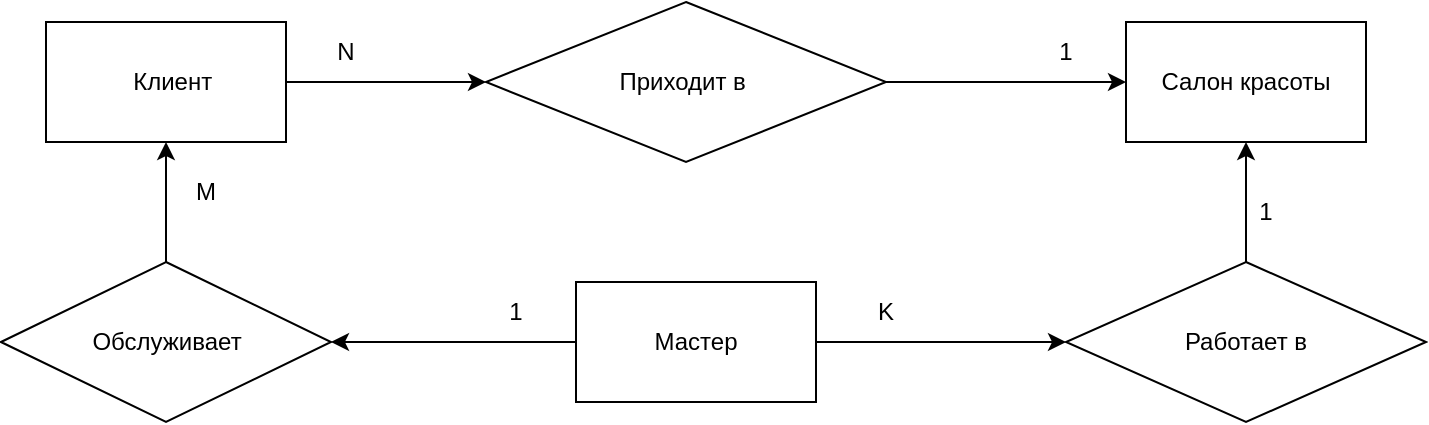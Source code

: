 <mxfile version="24.0.1" type="device">
  <diagram id="R2lEEEUBdFMjLlhIrx00" name="Page-1">
    <mxGraphModel dx="1386" dy="791" grid="1" gridSize="10" guides="1" tooltips="1" connect="1" arrows="1" fold="1" page="1" pageScale="1" pageWidth="850" pageHeight="1100" math="0" shadow="0" extFonts="Permanent Marker^https://fonts.googleapis.com/css?family=Permanent+Marker">
      <root>
        <mxCell id="0" />
        <mxCell id="1" parent="0" />
        <mxCell id="hTlKo507rLQ-u3xxStY1-4" value="" style="edgeStyle=orthogonalEdgeStyle;rounded=0;orthogonalLoop=1;jettySize=auto;html=1;" edge="1" parent="1" source="hTlKo507rLQ-u3xxStY1-2" target="hTlKo507rLQ-u3xxStY1-3">
          <mxGeometry relative="1" as="geometry" />
        </mxCell>
        <mxCell id="hTlKo507rLQ-u3xxStY1-2" value="&amp;nbsp; Клиент" style="rounded=0;whiteSpace=wrap;html=1;" vertex="1" parent="1">
          <mxGeometry x="100" y="230" width="120" height="60" as="geometry" />
        </mxCell>
        <mxCell id="hTlKo507rLQ-u3xxStY1-6" value="" style="edgeStyle=orthogonalEdgeStyle;rounded=0;orthogonalLoop=1;jettySize=auto;html=1;" edge="1" parent="1" source="hTlKo507rLQ-u3xxStY1-3" target="hTlKo507rLQ-u3xxStY1-5">
          <mxGeometry relative="1" as="geometry" />
        </mxCell>
        <mxCell id="hTlKo507rLQ-u3xxStY1-3" value="Приходит в&amp;nbsp;" style="rhombus;whiteSpace=wrap;html=1;rounded=0;" vertex="1" parent="1">
          <mxGeometry x="320" y="220" width="200" height="80" as="geometry" />
        </mxCell>
        <mxCell id="hTlKo507rLQ-u3xxStY1-5" value="Салон красоты" style="whiteSpace=wrap;html=1;rounded=0;" vertex="1" parent="1">
          <mxGeometry x="640" y="230" width="120" height="60" as="geometry" />
        </mxCell>
        <mxCell id="hTlKo507rLQ-u3xxStY1-7" value="N" style="text;html=1;align=center;verticalAlign=middle;whiteSpace=wrap;rounded=0;" vertex="1" parent="1">
          <mxGeometry x="220" y="230" width="60" height="30" as="geometry" />
        </mxCell>
        <mxCell id="hTlKo507rLQ-u3xxStY1-8" value="1" style="text;html=1;align=center;verticalAlign=middle;whiteSpace=wrap;rounded=0;" vertex="1" parent="1">
          <mxGeometry x="580" y="230" width="60" height="30" as="geometry" />
        </mxCell>
        <mxCell id="hTlKo507rLQ-u3xxStY1-12" style="edgeStyle=orthogonalEdgeStyle;rounded=0;orthogonalLoop=1;jettySize=auto;html=1;entryX=0.5;entryY=1;entryDx=0;entryDy=0;" edge="1" parent="1" source="hTlKo507rLQ-u3xxStY1-11" target="hTlKo507rLQ-u3xxStY1-5">
          <mxGeometry relative="1" as="geometry" />
        </mxCell>
        <mxCell id="hTlKo507rLQ-u3xxStY1-11" value="Работает в" style="rhombus;whiteSpace=wrap;html=1;" vertex="1" parent="1">
          <mxGeometry x="610" y="350" width="180" height="80" as="geometry" />
        </mxCell>
        <mxCell id="hTlKo507rLQ-u3xxStY1-16" style="edgeStyle=orthogonalEdgeStyle;rounded=0;orthogonalLoop=1;jettySize=auto;html=1;entryX=0;entryY=0.5;entryDx=0;entryDy=0;" edge="1" parent="1" source="hTlKo507rLQ-u3xxStY1-15" target="hTlKo507rLQ-u3xxStY1-11">
          <mxGeometry relative="1" as="geometry" />
        </mxCell>
        <mxCell id="hTlKo507rLQ-u3xxStY1-20" value="" style="edgeStyle=orthogonalEdgeStyle;rounded=0;orthogonalLoop=1;jettySize=auto;html=1;" edge="1" parent="1" source="hTlKo507rLQ-u3xxStY1-15" target="hTlKo507rLQ-u3xxStY1-19">
          <mxGeometry relative="1" as="geometry" />
        </mxCell>
        <mxCell id="hTlKo507rLQ-u3xxStY1-15" value="Мастер" style="rounded=0;whiteSpace=wrap;html=1;" vertex="1" parent="1">
          <mxGeometry x="365" y="360" width="120" height="60" as="geometry" />
        </mxCell>
        <mxCell id="hTlKo507rLQ-u3xxStY1-17" value="1" style="text;html=1;align=center;verticalAlign=middle;whiteSpace=wrap;rounded=0;" vertex="1" parent="1">
          <mxGeometry x="680" y="310" width="60" height="30" as="geometry" />
        </mxCell>
        <mxCell id="hTlKo507rLQ-u3xxStY1-18" value="K" style="text;html=1;align=center;verticalAlign=middle;whiteSpace=wrap;rounded=0;" vertex="1" parent="1">
          <mxGeometry x="490" y="360" width="60" height="30" as="geometry" />
        </mxCell>
        <mxCell id="hTlKo507rLQ-u3xxStY1-21" style="edgeStyle=orthogonalEdgeStyle;rounded=0;orthogonalLoop=1;jettySize=auto;html=1;exitX=0.5;exitY=0;exitDx=0;exitDy=0;entryX=0.5;entryY=1;entryDx=0;entryDy=0;" edge="1" parent="1" source="hTlKo507rLQ-u3xxStY1-19" target="hTlKo507rLQ-u3xxStY1-2">
          <mxGeometry relative="1" as="geometry" />
        </mxCell>
        <mxCell id="hTlKo507rLQ-u3xxStY1-19" value="Обслуживает" style="rhombus;whiteSpace=wrap;html=1;rounded=0;" vertex="1" parent="1">
          <mxGeometry x="77.5" y="350" width="165" height="80" as="geometry" />
        </mxCell>
        <mxCell id="hTlKo507rLQ-u3xxStY1-22" value="1" style="text;html=1;align=center;verticalAlign=middle;whiteSpace=wrap;rounded=0;" vertex="1" parent="1">
          <mxGeometry x="305" y="360" width="60" height="30" as="geometry" />
        </mxCell>
        <mxCell id="hTlKo507rLQ-u3xxStY1-23" value="M" style="text;html=1;align=center;verticalAlign=middle;whiteSpace=wrap;rounded=0;" vertex="1" parent="1">
          <mxGeometry x="150" y="300" width="60" height="30" as="geometry" />
        </mxCell>
      </root>
    </mxGraphModel>
  </diagram>
</mxfile>
